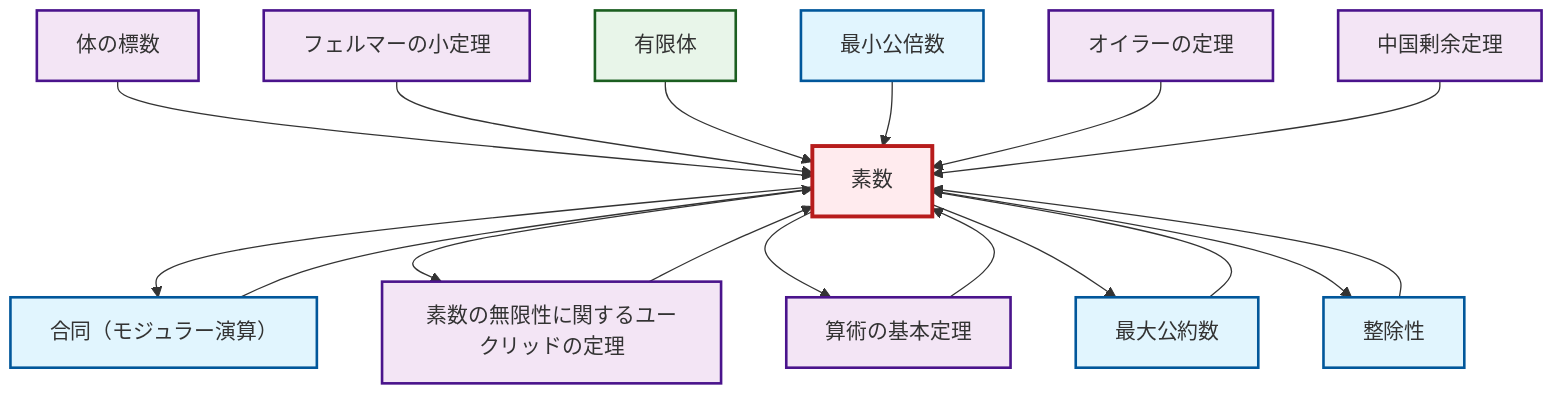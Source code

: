 graph TD
    classDef definition fill:#e1f5fe,stroke:#01579b,stroke-width:2px
    classDef theorem fill:#f3e5f5,stroke:#4a148c,stroke-width:2px
    classDef axiom fill:#fff3e0,stroke:#e65100,stroke-width:2px
    classDef example fill:#e8f5e9,stroke:#1b5e20,stroke-width:2px
    classDef current fill:#ffebee,stroke:#b71c1c,stroke-width:3px
    def-lcm["最小公倍数"]:::definition
    thm-euclid-infinitude-primes["素数の無限性に関するユークリッドの定理"]:::theorem
    def-gcd["最大公約数"]:::definition
    def-congruence["合同（モジュラー演算）"]:::definition
    thm-fermat-little["フェルマーの小定理"]:::theorem
    def-divisibility["整除性"]:::definition
    ex-finite-field["有限体"]:::example
    def-prime["素数"]:::definition
    thm-fundamental-arithmetic["算術の基本定理"]:::theorem
    thm-chinese-remainder["中国剰余定理"]:::theorem
    thm-field-characteristic["体の標数"]:::theorem
    thm-euler["オイラーの定理"]:::theorem
    def-prime --> def-congruence
    thm-field-characteristic --> def-prime
    thm-fermat-little --> def-prime
    ex-finite-field --> def-prime
    thm-euclid-infinitude-primes --> def-prime
    thm-fundamental-arithmetic --> def-prime
    def-lcm --> def-prime
    thm-euler --> def-prime
    def-prime --> thm-euclid-infinitude-primes
    def-gcd --> def-prime
    def-prime --> thm-fundamental-arithmetic
    def-prime --> def-gcd
    def-prime --> def-divisibility
    def-congruence --> def-prime
    thm-chinese-remainder --> def-prime
    def-divisibility --> def-prime
    class def-prime current